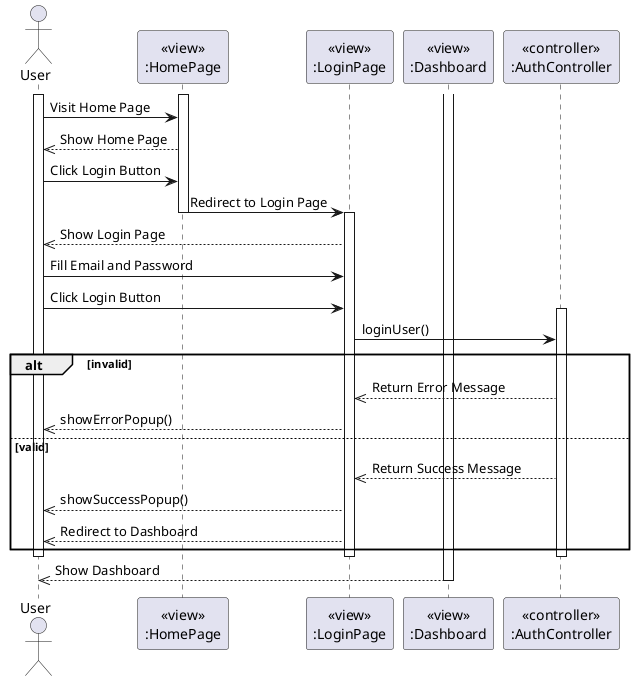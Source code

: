 @startuml Login
actor User
participant HomePageView [
  <<view>>
  :HomePage
]

participant LoginPageView [
  <<view>>
  :LoginPage
]

participant DashboardView [
  <<view>>
  :Dashboard
]

activate User
activate HomePageView
User -> HomePageView: Visit Home Page
HomePageView -->> User: Show Home Page
User -> HomePageView: Click Login Button
HomePageView -> LoginPageView: Redirect to Login Page

deactivate HomePageView
activate LoginPageView
LoginPageView -->> User: Show Login Page
User -> LoginPageView: Fill Email and Password
User -> LoginPageView: Click Login Button

participant AuthController [
  <<controller>>
  :AuthController
]

activate AuthController
LoginPageView -> AuthController: loginUser()
alt invalid
AuthController -->> LoginPageView: Return Error Message
LoginPageView -->> User: showErrorPopup()
else valid
AuthController -->> LoginPageView: Return Success Message
LoginPageView -->> User: showSuccessPopup()
LoginPageView -->> User: Redirect to Dashboard
end

deactivate User
deactivate LoginPageView
deactivate AuthController
activate DashboardView
DashboardView -->> User: Show Dashboard
deactivate DashboardView
@enduml
